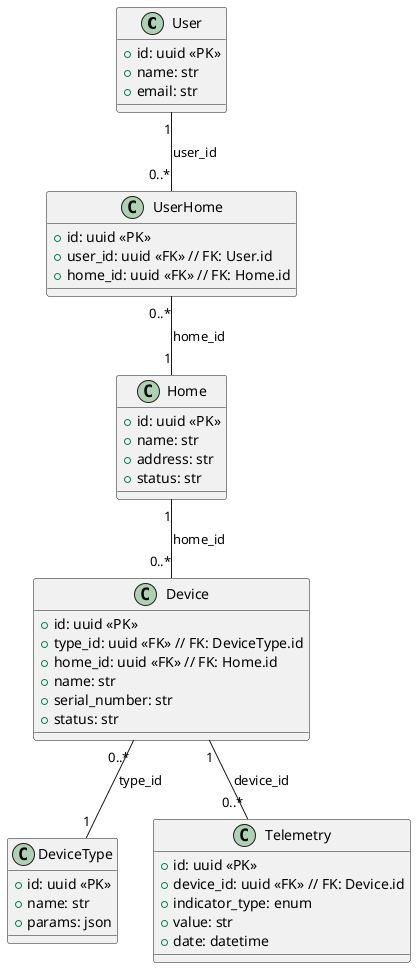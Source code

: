 @startuml
class User {
  +id: uuid <<PK>>
  +name: str
  +email: str
}

class UserHome {
  +id: uuid <<PK>>
  +user_id: uuid <<FK>> // FK: User.id
  +home_id: uuid <<FK>> // FK: Home.id
}

class Home {
  +id: uuid <<PK>>
  +name: str
  +address: str
  +status: str
}

class Device {
  +id: uuid <<PK>>
  +type_id: uuid <<FK>> // FK: DeviceType.id
  +home_id: uuid <<FK>> // FK: Home.id
  +name: str
  +serial_number: str
  +status: str
}

class DeviceType {
  +id: uuid <<PK>>
  +name: str
  +params: json
}

class Telemetry {
  +id: uuid <<PK>>
  +device_id: uuid <<FK>> // FK: Device.id
  +indicator_type: enum
  +value: str
  +date: datetime
}

'// Relationship between User and UserHome
User "1" -- "0..*" UserHome : user_id

'// Relationship between UserHome and Home
UserHome "0..*" -- "1" Home : home_id

'// Relationship between Home and Device
Home "1" -- "0..*" Device : home_id

'// Relationship between Device and DeviceType
Device "0..*" -- "1" DeviceType : type_id

'// Relationship between Device and Telemetry
Device "1" -- "0..*" Telemetry : device_id
@enduml
